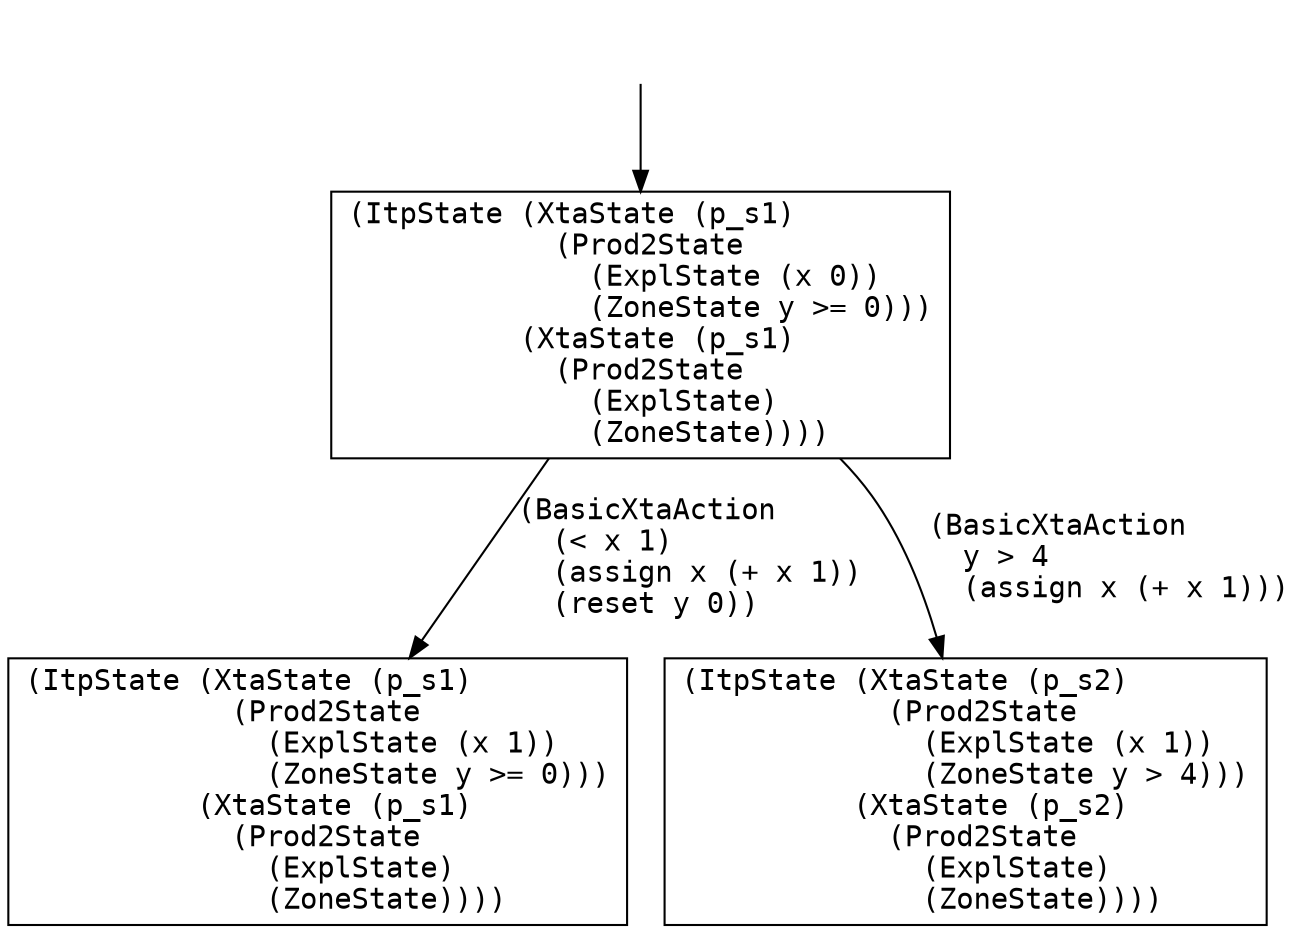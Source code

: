 digraph arg {
	label="";
		node_0 [label="(ItpState (XtaState (p_s1)\l            (Prod2State\l              (ExplState (x 0))\l              (ZoneState y >= 0)))\l          (XtaState (p_s1)\l            (Prod2State\l              (ExplState)\l              (ZoneState))))\l",style="solid,filled",fontname="courier",fillcolor="#FFFFFF",color="#000000",shape=rectangle];
		node_1 [label="(ItpState (XtaState (p_s1)\l            (Prod2State\l              (ExplState (x 1))\l              (ZoneState y >= 0)))\l          (XtaState (p_s1)\l            (Prod2State\l              (ExplState)\l              (ZoneState))))\l",style="solid,filled",fontname="courier",fillcolor="#FFFFFF",color="#000000",shape=rectangle];
		node_2 [label="(ItpState (XtaState (p_s2)\l            (Prod2State\l              (ExplState (x 1))\l              (ZoneState y > 4)))\l          (XtaState (p_s2)\l            (Prod2State\l              (ExplState)\l              (ZoneState))))\l",style="solid,filled",fontname="courier",fillcolor="#FFFFFF",color="#000000",shape=rectangle];
		phantom_init0 [label="\n",style="solid,filled",fillcolor="#FFFFFF",color="#FFFFFF",shape=ellipse];
	node_0 -> node_1 [label="(BasicXtaAction\l  (< x 1)\l  (assign x (+ x 1))\l  (reset y 0))\l",color="#000000",style=solid,fontname="courier"];
	node_0 -> node_2 [label="(BasicXtaAction\l  y > 4\l  (assign x (+ x 1)))\l",color="#000000",style=solid,fontname="courier"];
	phantom_init0 -> node_0 [label="\n",color="#000000",style=solid];
}